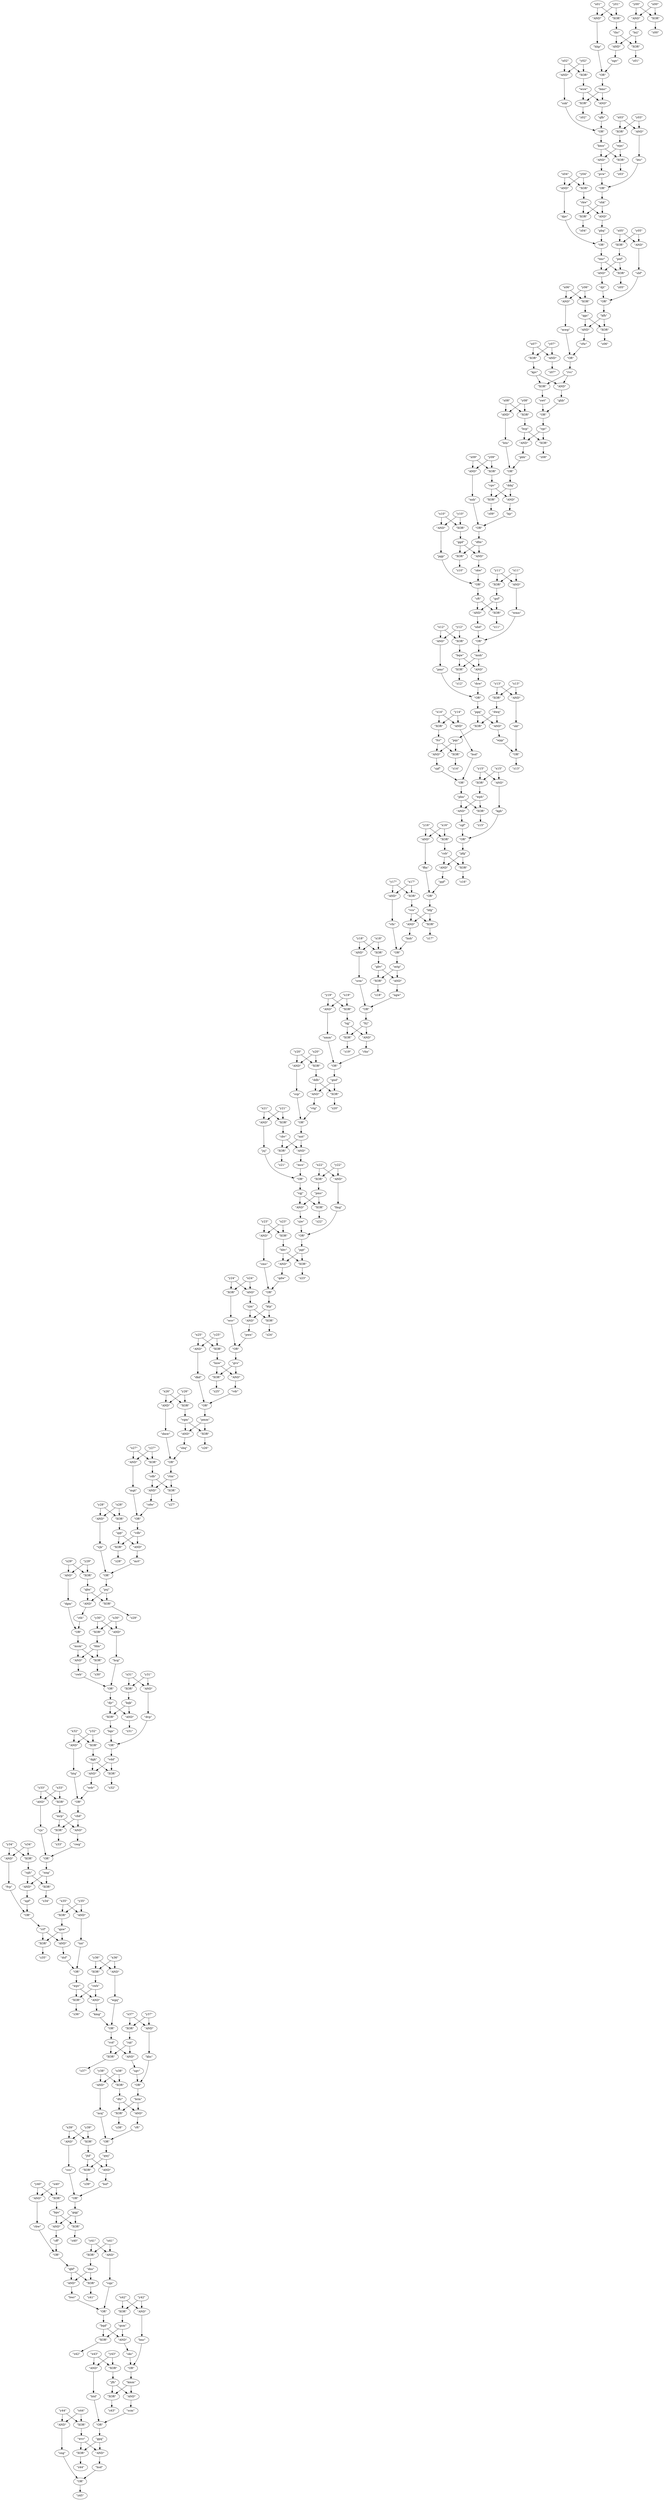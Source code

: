 digraph {
    0 [ label = "\"rgh\"" ]
    1 [ label = "\"y34\"" ]
    2 [ label = "\"x34\"" ]
    3 [ label = "\"XOR\"" ]
    4 [ label = "\"z14\"" ]
    5 [ label = "\"fcr\"" ]
    6 [ label = "\"pqc\"" ]
    7 [ label = "\"XOR\"" ]
    8 [ label = "\"cms\"" ]
    9 [ label = "\"y23\"" ]
    10 [ label = "\"x23\"" ]
    11 [ label = "\"AND\"" ]
    12 [ label = "\"pbq\"" ]
    13 [ label = "\"rkw\"" ]
    14 [ label = "\"shk\"" ]
    15 [ label = "\"AND\"" ]
    16 [ label = "\"jfh\"" ]
    17 [ label = "\"x43\"" ]
    18 [ label = "\"y43\"" ]
    19 [ label = "\"XOR\"" ]
    20 [ label = "\"skt\"" ]
    21 [ label = "\"y13\"" ]
    22 [ label = "\"x13\"" ]
    23 [ label = "\"AND\"" ]
    24 [ label = "\"z45\"" ]
    25 [ label = "\"hsd\"" ]
    26 [ label = "\"sng\"" ]
    27 [ label = "\"OR\"" ]
    28 [ label = "\"bjr\"" ]
    29 [ label = "\"vpv\"" ]
    30 [ label = "\"ddq\"" ]
    31 [ label = "\"AND\"" ]
    32 [ label = "\"z04\"" ]
    33 [ label = "\"XOR\"" ]
    34 [ label = "\"vdr\"" ]
    35 [ label = "\"hnw\"" ]
    36 [ label = "\"gvs\"" ]
    37 [ label = "\"AND\"" ]
    38 [ label = "\"htn\"" ]
    39 [ label = "\"x08\"" ]
    40 [ label = "\"y08\"" ]
    41 [ label = "\"AND\"" ]
    42 [ label = "\"pbh\"" ]
    43 [ label = "\"bcp\"" ]
    44 [ label = "\"rgc\"" ]
    45 [ label = "\"AND\"" ]
    46 [ label = "\"ccp\"" ]
    47 [ label = "\"y20\"" ]
    48 [ label = "\"x20\"" ]
    49 [ label = "\"AND\"" ]
    50 [ label = "\"ggd\"" ]
    51 [ label = "\"x10\"" ]
    52 [ label = "\"y10\"" ]
    53 [ label = "\"XOR\"" ]
    54 [ label = "\"kmn\"" ]
    55 [ label = "\"qfb\"" ]
    56 [ label = "\"snk\"" ]
    57 [ label = "\"OR\"" ]
    58 [ label = "\"wsv\"" ]
    59 [ label = "\"y24\"" ]
    60 [ label = "\"x24\"" ]
    61 [ label = "\"XOR\"" ]
    62 [ label = "\"pmm\"" ]
    63 [ label = "\"dkd\"" ]
    64 [ label = "\"OR\"" ]
    65 [ label = "\"z26\"" ]
    66 [ label = "\"vgm\"" ]
    67 [ label = "\"XOR\"" ]
    68 [ label = "\"htq\"" ]
    69 [ label = "\"x32\"" ]
    70 [ label = "\"y32\"" ]
    71 [ label = "\"AND\"" ]
    72 [ label = "\"vdd\"" ]
    73 [ label = "\"bgs\"" ]
    74 [ label = "\"dvp\"" ]
    75 [ label = "\"OR\"" ]
    76 [ label = "\"wdr\"" ]
    77 [ label = "\"dgk\"" ]
    78 [ label = "\"AND\"" ]
    79 [ label = "\"y44\"" ]
    80 [ label = "\"x44\"" ]
    81 [ label = "\"AND\"" ]
    82 [ label = "\"bsf\"" ]
    83 [ label = "\"jtd\"" ]
    84 [ label = "\"qwj\"" ]
    85 [ label = "\"AND\"" ]
    86 [ label = "\"msm\"" ]
    87 [ label = "\"dgm\"" ]
    88 [ label = "\"cth\"" ]
    89 [ label = "\"OR\"" ]
    90 [ label = "\"nhd\"" ]
    91 [ label = "\"cft\"" ]
    92 [ label = "\"gsf\"" ]
    93 [ label = "\"AND\"" ]
    94 [ label = "\"pgq\"" ]
    95 [ label = "\"dsw\"" ]
    96 [ label = "\"pmr\"" ]
    97 [ label = "\"OR\"" ]
    98 [ label = "\"cwb\"" ]
    99 [ label = "\"fdm\"" ]
    100 [ label = "\"AND\"" ]
    101 [ label = "\"ffm\"" ]
    102 [ label = "\"y16\"" ]
    103 [ label = "\"x16\"" ]
    104 [ label = "\"AND\"" ]
    105 [ label = "\"mrp\"" ]
    106 [ label = "\"y33\"" ]
    107 [ label = "\"x33\"" ]
    108 [ label = "\"XOR\"" ]
    109 [ label = "\"vcs\"" ]
    110 [ label = "\"y17\"" ]
    111 [ label = "\"x17\"" ]
    112 [ label = "\"XOR\"" ]
    113 [ label = "\"djr\"" ]
    114 [ label = "\"hcg\"" ]
    115 [ label = "\"OR\"" ]
    116 [ label = "\"cgf\"" ]
    117 [ label = "\"phn\"" ]
    118 [ label = "\"wph\"" ]
    119 [ label = "\"AND\"" ]
    120 [ label = "\"z10\"" ]
    121 [ label = "\"dfm\"" ]
    122 [ label = "\"XOR\"" ]
    123 [ label = "\"wpp\"" ]
    124 [ label = "\"dwq\"" ]
    125 [ label = "\"AND\"" ]
    126 [ label = "\"wvr\"" ]
    127 [ label = "\"gpq\"" ]
    128 [ label = "\"AND\"" ]
    129 [ label = "\"kqk\"" ]
    130 [ label = "\"x31\"" ]
    131 [ label = "\"y31\"" ]
    132 [ label = "\"XOR\"" ]
    133 [ label = "\"mrt\"" ]
    134 [ label = "\"qqt\"" ]
    135 [ label = "\"vdb\"" ]
    136 [ label = "\"AND\"" ]
    137 [ label = "\"dpv\"" ]
    138 [ label = "\"x04\"" ]
    139 [ label = "\"y04\"" ]
    140 [ label = "\"AND\"" ]
    141 [ label = "\"vfn\"" ]
    142 [ label = "\"AND\"" ]
    143 [ label = "\"wmn\"" ]
    144 [ label = "\"y11\"" ]
    145 [ label = "\"x11\"" ]
    146 [ label = "\"AND\"" ]
    147 [ label = "\"dmw\"" ]
    148 [ label = "\"x26\"" ]
    149 [ label = "\"y26\"" ]
    150 [ label = "\"AND\"" ]
    151 [ label = "\"y30\"" ]
    152 [ label = "\"x30\"" ]
    153 [ label = "\"XOR\"" ]
    154 [ label = "\"tqj\"" ]
    155 [ label = "\"y19\"" ]
    156 [ label = "\"x19\"" ]
    157 [ label = "\"XOR\"" ]
    158 [ label = "\"z11\"" ]
    159 [ label = "\"XOR\"" ]
    160 [ label = "\"XOR\"" ]
    161 [ label = "\"pwn\"" ]
    162 [ label = "\"rjm\"" ]
    163 [ label = "\"ktp\"" ]
    164 [ label = "\"AND\"" ]
    165 [ label = "\"cwg\"" ]
    166 [ label = "\"chd\"" ]
    167 [ label = "\"AND\"" ]
    168 [ label = "\"z34\"" ]
    169 [ label = "\"nng\"" ]
    170 [ label = "\"XOR\"" ]
    171 [ label = "\"mgt\"" ]
    172 [ label = "\"x27\"" ]
    173 [ label = "\"y27\"" ]
    174 [ label = "\"AND\"" ]
    175 [ label = "\"scm\"" ]
    176 [ label = "\"kmm\"" ]
    177 [ label = "\"AND\"" ]
    178 [ label = "\"z29\"" ]
    179 [ label = "\"psj\"" ]
    180 [ label = "\"qbn\"" ]
    181 [ label = "\"XOR\"" ]
    182 [ label = "\"bsd\"" ]
    183 [ label = "\"x14\"" ]
    184 [ label = "\"y14\"" ]
    185 [ label = "\"AND\"" ]
    186 [ label = "\"bqw\"" ]
    187 [ label = "\"x12\"" ]
    188 [ label = "\"y12\"" ]
    189 [ label = "\"XOR\"" ]
    190 [ label = "\"cjw\"" ]
    191 [ label = "\"vgj\"" ]
    192 [ label = "\"pms\"" ]
    193 [ label = "\"AND\"" ]
    194 [ label = "\"vjs\"" ]
    195 [ label = "\"OR\"" ]
    196 [ label = "\"z36\"" ]
    197 [ label = "\"wpv\"" ]
    198 [ label = "\"cwh\"" ]
    199 [ label = "\"XOR\"" ]
    200 [ label = "\"htd\"" ]
    201 [ label = "\"AND\"" ]
    202 [ label = "\"wsw\"" ]
    203 [ label = "\"x02\"" ]
    204 [ label = "\"y02\"" ]
    205 [ label = "\"XOR\"" ]
    206 [ label = "\"z28\"" ]
    207 [ label = "\"XOR\"" ]
    208 [ label = "\"bqd\"" ]
    209 [ label = "\"bwr\"" ]
    210 [ label = "\"vqn\"" ]
    211 [ label = "\"OR\"" ]
    212 [ label = "\"dtr\"" ]
    213 [ label = "\"y38\"" ]
    214 [ label = "\"x38\"" ]
    215 [ label = "\"XOR\"" ]
    216 [ label = "\"z06\"" ]
    217 [ label = "\"qgc\"" ]
    218 [ label = "\"kfh\"" ]
    219 [ label = "\"XOR\"" ]
    220 [ label = "\"cdb\"" ]
    221 [ label = "\"XOR\"" ]
    222 [ label = "\"AND\"" ]
    223 [ label = "\"z00\"" ]
    224 [ label = "\"y00\"" ]
    225 [ label = "\"x00\"" ]
    226 [ label = "\"XOR\"" ]
    227 [ label = "\"mnh\"" ]
    228 [ label = "\"OR\"" ]
    229 [ label = "\"z35\"" ]
    230 [ label = "\"rrf\"" ]
    231 [ label = "\"qnw\"" ]
    232 [ label = "\"XOR\"" ]
    233 [ label = "\"vjb\"" ]
    234 [ label = "\"OR\"" ]
    235 [ label = "\"cbv\"" ]
    236 [ label = "\"x21\"" ]
    237 [ label = "\"y21\"" ]
    238 [ label = "\"XOR\"" ]
    239 [ label = "\"z17\"" ]
    240 [ label = "\"bfg\"" ]
    241 [ label = "\"XOR\"" ]
    242 [ label = "\"z16\"" ]
    243 [ label = "\"csb\"" ]
    244 [ label = "\"pfg\"" ]
    245 [ label = "\"XOR\"" ]
    246 [ label = "\"pvw\"" ]
    247 [ label = "\"wps\"" ]
    248 [ label = "\"AND\"" ]
    249 [ label = "\"z08\"" ]
    250 [ label = "\"XOR\"" ]
    251 [ label = "\"sbq\"" ]
    252 [ label = "\"AND\"" ]
    253 [ label = "\"XOR\"" ]
    254 [ label = "\"OR\"" ]
    255 [ label = "\"z37\"" ]
    256 [ label = "\"rcd\"" ]
    257 [ label = "\"rqt\"" ]
    258 [ label = "\"XOR\"" ]
    259 [ label = "\"gbv\"" ]
    260 [ label = "\"y18\"" ]
    261 [ label = "\"x18\"" ]
    262 [ label = "\"XOR\"" ]
    263 [ label = "\"AND\"" ]
    264 [ label = "\"x06\"" ]
    265 [ label = "\"y06\"" ]
    266 [ label = "\"XOR\"" ]
    267 [ label = "\"mwg\"" ]
    268 [ label = "\"AND\"" ]
    269 [ label = "\"fvp\"" ]
    270 [ label = "\"AND\"" ]
    271 [ label = "\"tnt\"" ]
    272 [ label = "\"x35\"" ]
    273 [ label = "\"y35\"" ]
    274 [ label = "\"AND\"" ]
    275 [ label = "\"z33\"" ]
    276 [ label = "\"XOR\"" ]
    277 [ label = "\"mcs\"" ]
    278 [ label = "\"nnt\"" ]
    279 [ label = "\"AND\"" ]
    280 [ label = "\"z05\"" ]
    281 [ label = "\"tmr\"" ]
    282 [ label = "\"pnf\"" ]
    283 [ label = "\"XOR\"" ]
    284 [ label = "\"x29\"" ]
    285 [ label = "\"y29\"" ]
    286 [ label = "\"AND\"" ]
    287 [ label = "\"bnc\"" ]
    288 [ label = "\"x42\"" ]
    289 [ label = "\"y42\"" ]
    290 [ label = "\"AND\"" ]
    291 [ label = "\"z30\"" ]
    292 [ label = "\"XOR\"" ]
    293 [ label = "\"ppf\"" ]
    294 [ label = "\"OR\"" ]
    295 [ label = "\"nnh\"" ]
    296 [ label = "\"OR\"" ]
    297 [ label = "\"cdw\"" ]
    298 [ label = "\"rtm\"" ]
    299 [ label = "\"AND\"" ]
    300 [ label = "\"vtg\"" ]
    301 [ label = "\"OR\"" ]
    302 [ label = "\"swt\"" ]
    303 [ label = "\"kpv\"" ]
    304 [ label = "\"rvc\"" ]
    305 [ label = "\"XOR\"" ]
    306 [ label = "\"kgh\"" ]
    307 [ label = "\"y15\"" ]
    308 [ label = "\"x15\"" ]
    309 [ label = "\"AND\"" ]
    310 [ label = "\"z31\"" ]
    311 [ label = "\"AND\"" ]
    312 [ label = "\"z19\"" ]
    313 [ label = "\"frj\"" ]
    314 [ label = "\"XOR\"" ]
    315 [ label = "\"hhp\"" ]
    316 [ label = "\"x01\"" ]
    317 [ label = "\"y01\"" ]
    318 [ label = "\"AND\"" ]
    319 [ label = "\"AND\"" ]
    320 [ label = "\"ddh\"" ]
    321 [ label = "\"XOR\"" ]
    322 [ label = "\"XOR\"" ]
    323 [ label = "\"ngw\"" ]
    324 [ label = "\"srm\"" ]
    325 [ label = "\"OR\"" ]
    326 [ label = "\"x03\"" ]
    327 [ label = "\"y03\"" ]
    328 [ label = "\"XOR\"" ]
    329 [ label = "\"z23\"" ]
    330 [ label = "\"pgt\"" ]
    331 [ label = "\"hbv\"" ]
    332 [ label = "\"XOR\"" ]
    333 [ label = "\"npf\"" ]
    334 [ label = "\"AND\"" ]
    335 [ label = "\"y28\"" ]
    336 [ label = "\"x28\"" ]
    337 [ label = "\"AND\"" ]
    338 [ label = "\"bmc\"" ]
    339 [ label = "\"AND\"" ]
    340 [ label = "\"bps\"" ]
    341 [ label = "\"y40\"" ]
    342 [ label = "\"x40\"" ]
    343 [ label = "\"XOR\"" ]
    344 [ label = "\"z21\"" ]
    345 [ label = "\"XOR\"" ]
    346 [ label = "\"XOR\"" ]
    347 [ label = "\"khs\"" ]
    348 [ label = "\"x37\"" ]
    349 [ label = "\"y37\"" ]
    350 [ label = "\"AND\"" ]
    351 [ label = "\"djt\"" ]
    352 [ label = "\"sbf\"" ]
    353 [ label = "\"OR\"" ]
    354 [ label = "\"OR\"" ]
    355 [ label = "\"z42\"" ]
    356 [ label = "\"qsm\"" ]
    357 [ label = "\"XOR\"" ]
    358 [ label = "\"qbf\"" ]
    359 [ label = "\"cff\"" ]
    360 [ label = "\"rbw\"" ]
    361 [ label = "\"OR\"" ]
    362 [ label = "\"x05\"" ]
    363 [ label = "\"y05\"" ]
    364 [ label = "\"AND\"" ]
    365 [ label = "\"z27\"" ]
    366 [ label = "\"XOR\"" ]
    367 [ label = "\"fmg\"" ]
    368 [ label = "\"x22\"" ]
    369 [ label = "\"y22\"" ]
    370 [ label = "\"AND\"" ]
    371 [ label = "\"cpf\"" ]
    372 [ label = "\"OR\"" ]
    373 [ label = "\"XOR\"" ]
    374 [ label = "\"XOR\"" ]
    375 [ label = "\"AND\"" ]
    376 [ label = "\"z01\"" ]
    377 [ label = "\"thc\"" ]
    378 [ label = "\"brj\"" ]
    379 [ label = "\"XOR\"" ]
    380 [ label = "\"z44\"" ]
    381 [ label = "\"XOR\"" ]
    382 [ label = "\"cfw\"" ]
    383 [ label = "\"AND\"" ]
    384 [ label = "\"rft\"" ]
    385 [ label = "\"brm\"" ]
    386 [ label = "\"AND\"" ]
    387 [ label = "\"OR\"" ]
    388 [ label = "\"ncq\"" ]
    389 [ label = "\"OR\"" ]
    390 [ label = "\"x25\"" ]
    391 [ label = "\"y25\"" ]
    392 [ label = "\"AND\"" ]
    393 [ label = "\"gnd\"" ]
    394 [ label = "\"rhn\"" ]
    395 [ label = "\"nmm\"" ]
    396 [ label = "\"OR\"" ]
    397 [ label = "\"AND\"" ]
    398 [ label = "\"z39\"" ]
    399 [ label = "\"XOR\"" ]
    400 [ label = "\"skc\"" ]
    401 [ label = "\"AND\"" ]
    402 [ label = "\"AND\"" ]
    403 [ label = "\"AND\"" ]
    404 [ label = "\"XOR\"" ]
    405 [ label = "\"y41\"" ]
    406 [ label = "\"x41\"" ]
    407 [ label = "\"AND\"" ]
    408 [ label = "\"AND\"" ]
    409 [ label = "\"dsf\"" ]
    410 [ label = "\"OR\"" ]
    411 [ label = "\"OR\"" ]
    412 [ label = "\"OR\"" ]
    413 [ label = "\"z18\"" ]
    414 [ label = "\"mtg\"" ]
    415 [ label = "\"XOR\"" ]
    416 [ label = "\"OR\"" ]
    417 [ label = "\"XOR\"" ]
    418 [ label = "\"OR\"" ]
    419 [ label = "\"z22\"" ]
    420 [ label = "\"XOR\"" ]
    421 [ label = "\"XOR\"" ]
    422 [ label = "\"gqg\"" ]
    423 [ label = "\"ccs\"" ]
    424 [ label = "\"OR\"" ]
    425 [ label = "\"XOR\"" ]
    426 [ label = "\"x39\"" ]
    427 [ label = "\"y39\"" ]
    428 [ label = "\"XOR\"" ]
    429 [ label = "\"jsj\"" ]
    430 [ label = "\"AND\"" ]
    431 [ label = "\"z07\"" ]
    432 [ label = "\"x07\"" ]
    433 [ label = "\"y07\"" ]
    434 [ label = "\"AND\"" ]
    435 [ label = "\"XOR\"" ]
    436 [ label = "\"AND\"" ]
    437 [ label = "\"z25\"" ]
    438 [ label = "\"XOR\"" ]
    439 [ label = "\"AND\"" ]
    440 [ label = "\"AND\"" ]
    441 [ label = "\"btc\"" ]
    442 [ label = "\"OR\"" ]
    443 [ label = "\"AND\"" ]
    444 [ label = "\"dns\"" ]
    445 [ label = "\"AND\"" ]
    446 [ label = "\"AND\"" ]
    447 [ label = "\"kmg\"" ]
    448 [ label = "\"AND\"" ]
    449 [ label = "\"OR\"" ]
    450 [ label = "\"x09\"" ]
    451 [ label = "\"y09\"" ]
    452 [ label = "\"AND\"" ]
    453 [ label = "\"wgq\"" ]
    454 [ label = "\"OR\"" ]
    455 [ label = "\"z38\"" ]
    456 [ label = "\"XOR\"" ]
    457 [ label = "\"AND\"" ]
    458 [ label = "\"AND\"" ]
    459 [ label = "\"z43\"" ]
    460 [ label = "\"XOR\"" ]
    461 [ label = "\"hnh\"" ]
    462 [ label = "\"AND\"" ]
    463 [ label = "\"z41\"" ]
    464 [ label = "\"XOR\"" ]
    465 [ label = "\"XOR\"" ]
    466 [ label = "\"XOR\"" ]
    467 [ label = "\"skw\"" ]
    468 [ label = "\"AND\"" ]
    469 [ label = "\"XOR\"" ]
    470 [ label = "\"sgv\"" ]
    471 [ label = "\"OR\"" ]
    472 [ label = "\"OR\"" ]
    473 [ label = "\"ngv\"" ]
    474 [ label = "\"AND\"" ]
    475 [ label = "\"OR\"" ]
    476 [ label = "\"z02\"" ]
    477 [ label = "\"XOR\"" ]
    478 [ label = "\"XOR\"" ]
    479 [ label = "\"ghb\"" ]
    480 [ label = "\"OR\"" ]
    481 [ label = "\"z13\"" ]
    482 [ label = "\"OR\"" ]
    483 [ label = "\"z40\"" ]
    484 [ label = "\"XOR\"" ]
    485 [ label = "\"XOR\"" ]
    486 [ label = "\"AND\"" ]
    487 [ label = "\"z15\"" ]
    488 [ label = "\"XOR\"" ]
    489 [ label = "\"XOR\"" ]
    490 [ label = "\"y36\"" ]
    491 [ label = "\"x36\"" ]
    492 [ label = "\"XOR\"" ]
    493 [ label = "\"AND\"" ]
    494 [ label = "\"AND\"" ]
    495 [ label = "\"OR\"" ]
    496 [ label = "\"XOR\"" ]
    497 [ label = "\"XOR\"" ]
    498 [ label = "\"XOR\"" ]
    499 [ label = "\"OR\"" ]
    500 [ label = "\"z03\"" ]
    501 [ label = "\"XOR\"" ]
    502 [ label = "\"qdw\"" ]
    503 [ label = "\"OR\"" ]
    504 [ label = "\"z24\"" ]
    505 [ label = "\"XOR\"" ]
    506 [ label = "\"AND\"" ]
    507 [ label = "\"z32\"" ]
    508 [ label = "\"XOR\"" ]
    509 [ label = "\"z09\"" ]
    510 [ label = "\"XOR\"" ]
    511 [ label = "\"pgp\"" ]
    512 [ label = "\"AND\"" ]
    513 [ label = "\"AND\"" ]
    514 [ label = "\"OR\"" ]
    515 [ label = "\"AND\"" ]
    516 [ label = "\"AND\"" ]
    517 [ label = "\"XOR\"" ]
    518 [ label = "\"AND\"" ]
    519 [ label = "\"XOR\"" ]
    520 [ label = "\"AND\"" ]
    521 [ label = "\"XOR\"" ]
    522 [ label = "\"OR\"" ]
    523 [ label = "\"XOR\"" ]
    524 [ label = "\"OR\"" ]
    525 [ label = "\"AND\"" ]
    526 [ label = "\"z20\"" ]
    527 [ label = "\"XOR\"" ]
    528 [ label = "\"XOR\"" ]
    529 [ label = "\"OR\"" ]
    530 [ label = "\"AND\"" ]
    531 [ label = "\"z12\"" ]
    532 [ label = "\"XOR\"" ]
    533 [ label = "\"AND\"" ]
    1 -> 3 [ ]
    2 -> 3 [ ]
    3 -> 0 [ ]
    5 -> 7 [ ]
    6 -> 7 [ ]
    7 -> 4 [ ]
    9 -> 11 [ ]
    10 -> 11 [ ]
    11 -> 8 [ ]
    13 -> 15 [ ]
    14 -> 15 [ ]
    15 -> 12 [ ]
    17 -> 19 [ ]
    18 -> 19 [ ]
    19 -> 16 [ ]
    21 -> 23 [ ]
    22 -> 23 [ ]
    23 -> 20 [ ]
    25 -> 27 [ ]
    26 -> 27 [ ]
    27 -> 24 [ ]
    29 -> 31 [ ]
    30 -> 31 [ ]
    31 -> 28 [ ]
    14 -> 33 [ ]
    13 -> 33 [ ]
    33 -> 32 [ ]
    35 -> 37 [ ]
    36 -> 37 [ ]
    37 -> 34 [ ]
    39 -> 41 [ ]
    40 -> 41 [ ]
    41 -> 38 [ ]
    43 -> 45 [ ]
    44 -> 45 [ ]
    45 -> 42 [ ]
    47 -> 49 [ ]
    48 -> 49 [ ]
    49 -> 46 [ ]
    51 -> 53 [ ]
    52 -> 53 [ ]
    53 -> 50 [ ]
    55 -> 57 [ ]
    56 -> 57 [ ]
    57 -> 54 [ ]
    59 -> 61 [ ]
    60 -> 61 [ ]
    61 -> 58 [ ]
    34 -> 64 [ ]
    63 -> 64 [ ]
    64 -> 62 [ ]
    62 -> 67 [ ]
    66 -> 67 [ ]
    67 -> 65 [ ]
    69 -> 71 [ ]
    70 -> 71 [ ]
    71 -> 68 [ ]
    73 -> 75 [ ]
    74 -> 75 [ ]
    75 -> 72 [ ]
    72 -> 78 [ ]
    77 -> 78 [ ]
    78 -> 76 [ ]
    79 -> 81 [ ]
    80 -> 81 [ ]
    81 -> 26 [ ]
    83 -> 85 [ ]
    84 -> 85 [ ]
    85 -> 82 [ ]
    87 -> 89 [ ]
    88 -> 89 [ ]
    89 -> 86 [ ]
    91 -> 93 [ ]
    92 -> 93 [ ]
    93 -> 90 [ ]
    95 -> 97 [ ]
    96 -> 97 [ ]
    97 -> 94 [ ]
    86 -> 100 [ ]
    99 -> 100 [ ]
    100 -> 98 [ ]
    102 -> 104 [ ]
    103 -> 104 [ ]
    104 -> 101 [ ]
    106 -> 108 [ ]
    107 -> 108 [ ]
    108 -> 105 [ ]
    110 -> 112 [ ]
    111 -> 112 [ ]
    112 -> 109 [ ]
    114 -> 115 [ ]
    98 -> 115 [ ]
    115 -> 113 [ ]
    117 -> 119 [ ]
    118 -> 119 [ ]
    119 -> 116 [ ]
    50 -> 122 [ ]
    121 -> 122 [ ]
    122 -> 120 [ ]
    94 -> 125 [ ]
    124 -> 125 [ ]
    125 -> 123 [ ]
    126 -> 128 [ ]
    127 -> 128 [ ]
    128 -> 25 [ ]
    130 -> 132 [ ]
    131 -> 132 [ ]
    132 -> 129 [ ]
    134 -> 136 [ ]
    135 -> 136 [ ]
    136 -> 133 [ ]
    138 -> 140 [ ]
    139 -> 140 [ ]
    140 -> 137 [ ]
    110 -> 142 [ ]
    111 -> 142 [ ]
    142 -> 141 [ ]
    144 -> 146 [ ]
    145 -> 146 [ ]
    146 -> 143 [ ]
    148 -> 150 [ ]
    149 -> 150 [ ]
    150 -> 147 [ ]
    151 -> 153 [ ]
    152 -> 153 [ ]
    153 -> 99 [ ]
    155 -> 157 [ ]
    156 -> 157 [ ]
    157 -> 154 [ ]
    91 -> 159 [ ]
    92 -> 159 [ ]
    159 -> 158 [ ]
    113 -> 160 [ ]
    129 -> 160 [ ]
    160 -> 73 [ ]
    162 -> 164 [ ]
    163 -> 164 [ ]
    164 -> 161 [ ]
    166 -> 167 [ ]
    105 -> 167 [ ]
    167 -> 165 [ ]
    0 -> 170 [ ]
    169 -> 170 [ ]
    170 -> 168 [ ]
    172 -> 174 [ ]
    173 -> 174 [ ]
    174 -> 171 [ ]
    16 -> 177 [ ]
    176 -> 177 [ ]
    177 -> 175 [ ]
    179 -> 181 [ ]
    180 -> 181 [ ]
    181 -> 178 [ ]
    183 -> 185 [ ]
    184 -> 185 [ ]
    185 -> 182 [ ]
    187 -> 189 [ ]
    188 -> 189 [ ]
    189 -> 186 [ ]
    191 -> 193 [ ]
    192 -> 193 [ ]
    193 -> 190 [ ]
    165 -> 195 [ ]
    194 -> 195 [ ]
    195 -> 169 [ ]
    197 -> 199 [ ]
    198 -> 199 [ ]
    199 -> 196 [ ]
    17 -> 201 [ ]
    18 -> 201 [ ]
    201 -> 200 [ ]
    203 -> 205 [ ]
    204 -> 205 [ ]
    205 -> 202 [ ]
    135 -> 207 [ ]
    134 -> 207 [ ]
    207 -> 206 [ ]
    209 -> 211 [ ]
    210 -> 211 [ ]
    211 -> 208 [ ]
    213 -> 215 [ ]
    214 -> 215 [ ]
    215 -> 212 [ ]
    217 -> 219 [ ]
    218 -> 219 [ ]
    219 -> 216 [ ]
    172 -> 221 [ ]
    173 -> 221 [ ]
    221 -> 220 [ ]
    130 -> 222 [ ]
    131 -> 222 [ ]
    222 -> 74 [ ]
    224 -> 226 [ ]
    225 -> 226 [ ]
    226 -> 223 [ ]
    143 -> 228 [ ]
    90 -> 228 [ ]
    228 -> 227 [ ]
    230 -> 232 [ ]
    231 -> 232 [ ]
    232 -> 229 [ ]
    233 -> 234 [ ]
    133 -> 234 [ ]
    234 -> 179 [ ]
    236 -> 238 [ ]
    237 -> 238 [ ]
    238 -> 235 [ ]
    109 -> 241 [ ]
    240 -> 241 [ ]
    241 -> 239 [ ]
    243 -> 245 [ ]
    244 -> 245 [ ]
    245 -> 242 [ ]
    247 -> 248 [ ]
    54 -> 248 [ ]
    248 -> 246 [ ]
    43 -> 250 [ ]
    44 -> 250 [ ]
    250 -> 249 [ ]
    66 -> 252 [ ]
    62 -> 252 [ ]
    252 -> 251 [ ]
    184 -> 253 [ ]
    183 -> 253 [ ]
    253 -> 5 [ ]
    42 -> 254 [ ]
    38 -> 254 [ ]
    254 -> 30 [ ]
    256 -> 258 [ ]
    257 -> 258 [ ]
    258 -> 255 [ ]
    260 -> 262 [ ]
    261 -> 262 [ ]
    262 -> 259 [ ]
    204 -> 263 [ ]
    203 -> 263 [ ]
    263 -> 56 [ ]
    264 -> 266 [ ]
    265 -> 266 [ ]
    266 -> 217 [ ]
    265 -> 268 [ ]
    264 -> 268 [ ]
    268 -> 267 [ ]
    2 -> 270 [ ]
    1 -> 270 [ ]
    270 -> 269 [ ]
    272 -> 274 [ ]
    273 -> 274 [ ]
    274 -> 271 [ ]
    166 -> 276 [ ]
    105 -> 276 [ ]
    276 -> 275 [ ]
    278 -> 279 [ ]
    235 -> 279 [ ]
    279 -> 277 [ ]
    281 -> 283 [ ]
    282 -> 283 [ ]
    283 -> 280 [ ]
    284 -> 286 [ ]
    285 -> 286 [ ]
    286 -> 87 [ ]
    288 -> 290 [ ]
    289 -> 290 [ ]
    290 -> 287 [ ]
    86 -> 292 [ ]
    99 -> 292 [ ]
    292 -> 291 [ ]
    293 -> 294 [ ]
    101 -> 294 [ ]
    294 -> 240 [ ]
    295 -> 296 [ ]
    28 -> 296 [ ]
    296 -> 121 [ ]
    220 -> 299 [ ]
    298 -> 299 [ ]
    299 -> 297 [ ]
    46 -> 301 [ ]
    300 -> 301 [ ]
    301 -> 278 [ ]
    303 -> 305 [ ]
    304 -> 305 [ ]
    305 -> 302 [ ]
    307 -> 309 [ ]
    308 -> 309 [ ]
    309 -> 306 [ ]
    129 -> 311 [ ]
    113 -> 311 [ ]
    311 -> 310 [ ]
    154 -> 314 [ ]
    313 -> 314 [ ]
    314 -> 312 [ ]
    316 -> 318 [ ]
    317 -> 318 [ ]
    318 -> 315 [ ]
    244 -> 319 [ ]
    243 -> 319 [ ]
    319 -> 293 [ ]
    47 -> 321 [ ]
    48 -> 321 [ ]
    321 -> 320 [ ]
    79 -> 322 [ ]
    80 -> 322 [ ]
    322 -> 126 [ ]
    323 -> 325 [ ]
    324 -> 325 [ ]
    325 -> 313 [ ]
    326 -> 328 [ ]
    327 -> 328 [ ]
    328 -> 247 [ ]
    330 -> 332 [ ]
    331 -> 332 [ ]
    332 -> 329 [ ]
    169 -> 334 [ ]
    0 -> 334 [ ]
    334 -> 333 [ ]
    335 -> 337 [ ]
    336 -> 337 [ ]
    337 -> 233 [ ]
    338 -> 339 [ ]
    202 -> 339 [ ]
    339 -> 55 [ ]
    341 -> 343 [ ]
    342 -> 343 [ ]
    343 -> 340 [ ]
    278 -> 345 [ ]
    235 -> 345 [ ]
    345 -> 344 [ ]
    149 -> 346 [ ]
    148 -> 346 [ ]
    346 -> 66 [ ]
    348 -> 350 [ ]
    349 -> 350 [ ]
    350 -> 347 [ ]
    351 -> 353 [ ]
    352 -> 353 [ ]
    353 -> 218 [ ]
    333 -> 354 [ ]
    269 -> 354 [ ]
    354 -> 230 [ ]
    356 -> 357 [ ]
    208 -> 357 [ ]
    357 -> 355 [ ]
    359 -> 361 [ ]
    360 -> 361 [ ]
    361 -> 358 [ ]
    362 -> 364 [ ]
    363 -> 364 [ ]
    364 -> 352 [ ]
    220 -> 366 [ ]
    298 -> 366 [ ]
    366 -> 365 [ ]
    368 -> 370 [ ]
    369 -> 370 [ ]
    370 -> 367 [ ]
    182 -> 372 [ ]
    371 -> 372 [ ]
    372 -> 117 [ ]
    288 -> 373 [ ]
    289 -> 373 [ ]
    373 -> 356 [ ]
    21 -> 374 [ ]
    22 -> 374 [ ]
    374 -> 124 [ ]
    6 -> 375 [ ]
    5 -> 375 [ ]
    375 -> 371 [ ]
    377 -> 379 [ ]
    378 -> 379 [ ]
    379 -> 376 [ ]
    126 -> 381 [ ]
    127 -> 381 [ ]
    381 -> 380 [ ]
    217 -> 383 [ ]
    218 -> 383 [ ]
    383 -> 382 [ ]
    212 -> 386 [ ]
    385 -> 386 [ ]
    386 -> 384 [ ]
    382 -> 387 [ ]
    267 -> 387 [ ]
    387 -> 304 [ ]
    384 -> 389 [ ]
    388 -> 389 [ ]
    389 -> 84 [ ]
    390 -> 392 [ ]
    391 -> 392 [ ]
    392 -> 63 [ ]
    394 -> 396 [ ]
    395 -> 396 [ ]
    396 -> 393 [ ]
    154 -> 397 [ ]
    313 -> 397 [ ]
    397 -> 394 [ ]
    83 -> 399 [ ]
    84 -> 399 [ ]
    399 -> 398 [ ]
    208 -> 401 [ ]
    356 -> 401 [ ]
    401 -> 400 [ ]
    152 -> 402 [ ]
    151 -> 402 [ ]
    402 -> 114 [ ]
    187 -> 403 [ ]
    188 -> 403 [ ]
    403 -> 96 [ ]
    69 -> 404 [ ]
    70 -> 404 [ ]
    404 -> 77 [ ]
    405 -> 407 [ ]
    406 -> 407 [ ]
    407 -> 210 [ ]
    282 -> 408 [ ]
    281 -> 408 [ ]
    408 -> 351 [ ]
    409 -> 410 [ ]
    271 -> 410 [ ]
    410 -> 197 [ ]
    116 -> 411 [ ]
    306 -> 411 [ ]
    411 -> 244 [ ]
    297 -> 412 [ ]
    171 -> 412 [ ]
    412 -> 135 [ ]
    414 -> 415 [ ]
    259 -> 415 [ ]
    415 -> 413 [ ]
    12 -> 416 [ ]
    137 -> 416 [ ]
    416 -> 281 [ ]
    390 -> 417 [ ]
    391 -> 417 [ ]
    417 -> 35 [ ]
    76 -> 418 [ ]
    68 -> 418 [ ]
    418 -> 166 [ ]
    191 -> 420 [ ]
    192 -> 420 [ ]
    420 -> 419 [ ]
    39 -> 421 [ ]
    40 -> 421 [ ]
    421 -> 43 [ ]
    82 -> 424 [ ]
    423 -> 424 [ ]
    424 -> 422 [ ]
    362 -> 425 [ ]
    363 -> 425 [ ]
    425 -> 282 [ ]
    426 -> 428 [ ]
    427 -> 428 [ ]
    428 -> 83 [ ]
    236 -> 430 [ ]
    237 -> 430 [ ]
    430 -> 429 [ ]
    432 -> 434 [ ]
    433 -> 434 [ ]
    434 -> 431 [ ]
    103 -> 435 [ ]
    102 -> 435 [ ]
    435 -> 243 [ ]
    414 -> 436 [ ]
    259 -> 436 [ ]
    436 -> 323 [ ]
    36 -> 438 [ ]
    35 -> 438 [ ]
    438 -> 437 [ ]
    393 -> 439 [ ]
    320 -> 439 [ ]
    439 -> 300 [ ]
    214 -> 440 [ ]
    213 -> 440 [ ]
    440 -> 388 [ ]
    441 -> 442 [ ]
    246 -> 442 [ ]
    442 -> 14 [ ]
    186 -> 443 [ ]
    227 -> 443 [ ]
    443 -> 95 [ ]
    444 -> 445 [ ]
    358 -> 445 [ ]
    445 -> 209 [ ]
    260 -> 446 [ ]
    261 -> 446 [ ]
    446 -> 324 [ ]
    198 -> 448 [ ]
    197 -> 448 [ ]
    448 -> 447 [ ]
    400 -> 449 [ ]
    287 -> 449 [ ]
    449 -> 176 [ ]
    450 -> 452 [ ]
    451 -> 452 [ ]
    452 -> 295 [ ]
    453 -> 454 [ ]
    447 -> 454 [ ]
    454 -> 256 [ ]
    212 -> 456 [ ]
    385 -> 456 [ ]
    456 -> 455 [ ]
    225 -> 457 [ ]
    224 -> 457 [ ]
    457 -> 378 [ ]
    156 -> 458 [ ]
    155 -> 458 [ ]
    458 -> 395 [ ]
    176 -> 460 [ ]
    16 -> 460 [ ]
    460 -> 459 [ ]
    240 -> 462 [ ]
    109 -> 462 [ ]
    462 -> 461 [ ]
    444 -> 464 [ ]
    358 -> 464 [ ]
    464 -> 463 [ ]
    369 -> 465 [ ]
    368 -> 465 [ ]
    465 -> 192 [ ]
    10 -> 466 [ ]
    9 -> 466 [ ]
    466 -> 331 [ ]
    121 -> 468 [ ]
    50 -> 468 [ ]
    468 -> 467 [ ]
    308 -> 469 [ ]
    307 -> 469 [ ]
    469 -> 118 [ ]
    470 -> 471 [ ]
    347 -> 471 [ ]
    471 -> 385 [ ]
    277 -> 472 [ ]
    429 -> 472 [ ]
    472 -> 191 [ ]
    378 -> 474 [ ]
    377 -> 474 [ ]
    474 -> 473 [ ]
    200 -> 475 [ ]
    175 -> 475 [ ]
    475 -> 127 [ ]
    202 -> 477 [ ]
    338 -> 477 [ ]
    477 -> 476 [ ]
    348 -> 478 [ ]
    349 -> 478 [ ]
    478 -> 257 [ ]
    302 -> 480 [ ]
    479 -> 480 [ ]
    480 -> 44 [ ]
    20 -> 482 [ ]
    123 -> 482 [ ]
    482 -> 481 [ ]
    422 -> 484 [ ]
    340 -> 484 [ ]
    484 -> 483 [ ]
    144 -> 485 [ ]
    145 -> 485 [ ]
    485 -> 92 [ ]
    426 -> 486 [ ]
    427 -> 486 [ ]
    486 -> 423 [ ]
    118 -> 488 [ ]
    117 -> 488 [ ]
    488 -> 487 [ ]
    138 -> 489 [ ]
    139 -> 489 [ ]
    489 -> 13 [ ]
    490 -> 492 [ ]
    491 -> 492 [ ]
    492 -> 198 [ ]
    257 -> 493 [ ]
    256 -> 493 [ ]
    493 -> 470 [ ]
    327 -> 494 [ ]
    326 -> 494 [ ]
    494 -> 441 [ ]
    367 -> 495 [ ]
    190 -> 495 [ ]
    495 -> 330 [ ]
    336 -> 496 [ ]
    335 -> 496 [ ]
    496 -> 134 [ ]
    273 -> 497 [ ]
    272 -> 497 [ ]
    497 -> 231 [ ]
    406 -> 498 [ ]
    405 -> 498 [ ]
    498 -> 444 [ ]
    473 -> 499 [ ]
    315 -> 499 [ ]
    499 -> 338 [ ]
    247 -> 501 [ ]
    54 -> 501 [ ]
    501 -> 500 [ ]
    8 -> 503 [ ]
    502 -> 503 [ ]
    503 -> 163 [ ]
    163 -> 505 [ ]
    162 -> 505 [ ]
    505 -> 504 [ ]
    304 -> 506 [ ]
    303 -> 506 [ ]
    506 -> 479 [ ]
    72 -> 508 [ ]
    77 -> 508 [ ]
    508 -> 507 [ ]
    29 -> 510 [ ]
    30 -> 510 [ ]
    510 -> 509 [ ]
    51 -> 512 [ ]
    52 -> 512 [ ]
    512 -> 511 [ ]
    179 -> 513 [ ]
    180 -> 513 [ ]
    513 -> 88 [ ]
    511 -> 514 [ ]
    467 -> 514 [ ]
    514 -> 91 [ ]
    60 -> 515 [ ]
    59 -> 515 [ ]
    515 -> 162 [ ]
    341 -> 516 [ ]
    342 -> 516 [ ]
    516 -> 360 [ ]
    433 -> 517 [ ]
    432 -> 517 [ ]
    517 -> 303 [ ]
    490 -> 518 [ ]
    491 -> 518 [ ]
    518 -> 453 [ ]
    317 -> 519 [ ]
    316 -> 519 [ ]
    519 -> 377 [ ]
    330 -> 520 [ ]
    331 -> 520 [ ]
    520 -> 502 [ ]
    451 -> 521 [ ]
    450 -> 521 [ ]
    521 -> 29 [ ]
    461 -> 522 [ ]
    141 -> 522 [ ]
    522 -> 414 [ ]
    124 -> 523 [ ]
    94 -> 523 [ ]
    523 -> 6 [ ]
    58 -> 524 [ ]
    161 -> 524 [ ]
    524 -> 36 [ ]
    107 -> 525 [ ]
    106 -> 525 [ ]
    525 -> 194 [ ]
    393 -> 527 [ ]
    320 -> 527 [ ]
    527 -> 526 [ ]
    285 -> 528 [ ]
    284 -> 528 [ ]
    528 -> 180 [ ]
    147 -> 529 [ ]
    251 -> 529 [ ]
    529 -> 298 [ ]
    422 -> 530 [ ]
    340 -> 530 [ ]
    530 -> 359 [ ]
    227 -> 532 [ ]
    186 -> 532 [ ]
    532 -> 531 [ ]
    230 -> 533 [ ]
    231 -> 533 [ ]
    533 -> 409 [ ]
}
